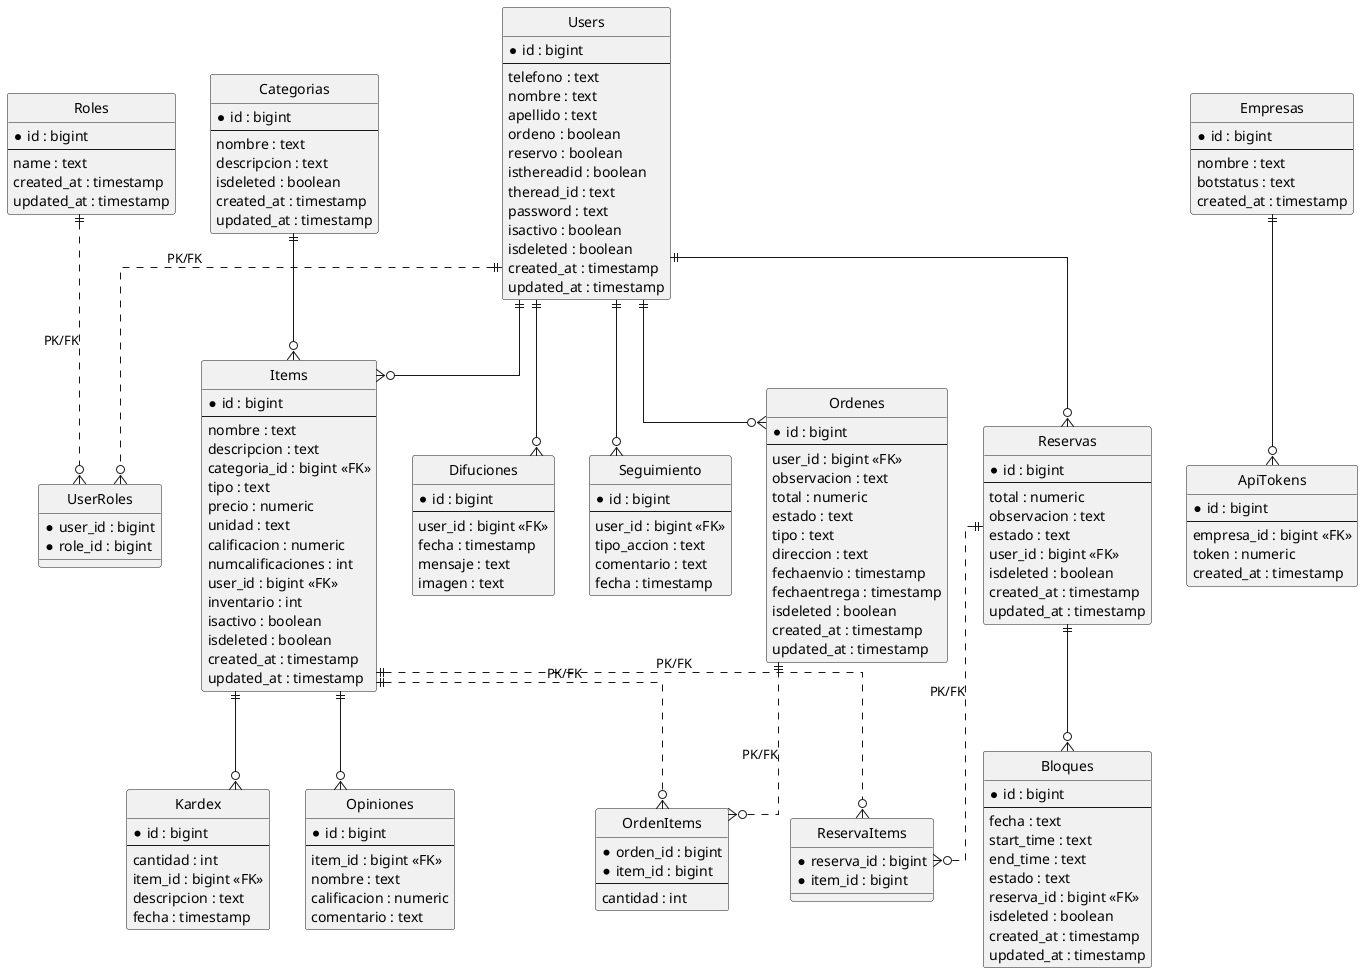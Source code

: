 @startuml
' Mostrar tablas como entidades
hide circle
skinparam linetype ortho
skinparam entity {
  BackgroundColor<<FK>> LightYellow
}

' -----------------------
' Usuarios y Roles
' -----------------------

entity Users {
  * id : bigint
  --
  telefono : text
  nombre : text
  apellido : text
  ordeno : boolean
  reservo : boolean
  isthereadid : boolean
  theread_id : text
  password : text
  isactivo : boolean
  isdeleted : boolean
  created_at : timestamp
  updated_at : timestamp
}

entity Roles {
  * id : bigint
  --
  name : text
  created_at : timestamp
  updated_at : timestamp
}

entity UserRoles {
  * user_id : bigint
  * role_id : bigint
}

Users ||..o{ UserRoles : "PK/FK"
Roles ||..o{ UserRoles : "PK/FK"

' -----------------------
' Productos e Inventario
' -----------------------

entity Categorias {
  * id : bigint
  --
  nombre : text
  descripcion : text
  isdeleted : boolean
  created_at : timestamp
  updated_at : timestamp
}

entity Items {
  * id : bigint
  --
  nombre : text
  descripcion : text
  categoria_id : bigint <<FK>>
  tipo : text
  precio : numeric
  unidad : text
  calificacion : numeric
  numcalificaciones : int
  user_id : bigint <<FK>>
  inventario : int
  isactivo : boolean
  isdeleted : boolean
  created_at : timestamp
  updated_at : timestamp
}

entity Opiniones {
  * id : bigint
  --
  item_id : bigint <<FK>>
  nombre : text
  calificacion : numeric
  comentario : text
}

entity Kardex {
  * id : bigint
  --
  cantidad : int
  item_id : bigint <<FK>>
  descripcion : text
  fecha : timestamp
}

Categorias ||--o{ Items
Users ||--o{ Items
Items ||--o{ Opiniones
Items ||--o{ Kardex

' -----------------------
' Reservas
' -----------------------

entity Reservas {
  * id : bigint
  --
  total : numeric
  observacion : text
  estado : text
  user_id : bigint <<FK>>
  isdeleted : boolean
  created_at : timestamp
  updated_at : timestamp
}

entity Bloques {
  * id : bigint
  --
  fecha : text
  start_time : text
  end_time : text
  estado : text
  reserva_id : bigint <<FK>>
  isdeleted : boolean
  created_at : timestamp
  updated_at : timestamp
}

entity ReservaItems {
  * reserva_id : bigint
  * item_id : bigint
}

Users ||--o{ Reservas
Reservas ||--o{ Bloques
Reservas ||..o{ ReservaItems : "PK/FK"
Items ||..o{ ReservaItems : "PK/FK"

' -----------------------
' Órdenes
' -----------------------

entity Ordenes {
  * id : bigint
  --
  user_id : bigint <<FK>>
  observacion : text
  total : numeric
  estado : text
  tipo : text
  direccion : text
  fechaenvio : timestamp
  fechaentrega : timestamp
  isdeleted : boolean
  created_at : timestamp
  updated_at : timestamp
}

entity OrdenItems {
  * orden_id : bigint
  * item_id : bigint
  --
  cantidad : int
}

Users ||--o{ Ordenes
Ordenes ||..o{ OrdenItems : "PK/FK"
Items ||..o{ OrdenItems : "PK/FK"

' -----------------------
' Empresas y API
' -----------------------

entity Empresas {
  * id : bigint
  --
  nombre : text
  botstatus : text
  created_at : timestamp
}

entity ApiTokens {
  * id : bigint
  --
  empresa_id : bigint <<FK>>
  token : numeric
  created_at : timestamp
}

Empresas ||--o{ ApiTokens

' -----------------------
' IA y Difusión
' -----------------------

entity Difuciones {
  * id : bigint
  --
  user_id : bigint <<FK>>
  fecha : timestamp
  mensaje : text
  imagen : text
}

entity Seguimiento {
  * id : bigint
  --
  user_id : bigint <<FK>>
  tipo_accion : text
  comentario : text
  fecha : timestamp
}

Users ||--o{ Difuciones
Users ||--o{ Seguimiento

@enduml
